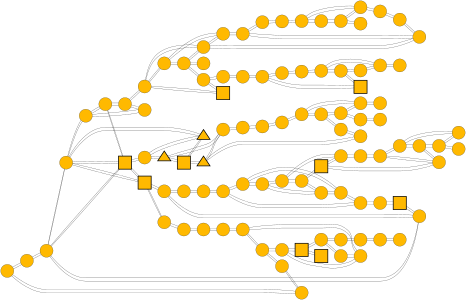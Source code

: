 graph G{
rankdir="LR";
size="10,2";
0 [shape="circle",label="",style=filled,fillcolor="#ffb900",penwidth="1",fixedsize=true,width="1",height="1"];
1 [shape="circle",label="",style=filled,fillcolor="#ffb900",penwidth="1",fixedsize=true,width="1",height="1"];
2 [shape="circle",label="",style=filled,fillcolor="#ffb900",penwidth="1",fixedsize=true,width="1",height="1"];
3 [shape="circle",label="",style=filled,fillcolor="#ffb900",penwidth="1",fixedsize=true,width="1",height="1"];
4 [shape="circle",label="",style=filled,fillcolor="#ffb900",penwidth="1",fixedsize=true,width="1",height="1"];
5 [shape="circle",label="",style=filled,fillcolor="#ffb900",penwidth="1",fixedsize=true,width="1",height="1"];
6 [shape="square",label="",style=filled,fillcolor="#ffb900",penwidth="4",fixedsize=true,width="1",height="1"];
7 [shape="circle",label="",style=filled,fillcolor="#ffb900",penwidth="1",fixedsize=true,width="1",height="1"];
8 [shape="circle",label="",style=filled,fillcolor="#ffb900",penwidth="1",fixedsize=true,width="1",height="1"];
9 [shape="circle",label="",style=filled,fillcolor="#ffb900",penwidth="1",fixedsize=true,width="1",height="1"];
10 [shape="circle",label="",style=filled,fillcolor="#ffb900",penwidth="1",fixedsize=true,width="1",height="1"];
11 [shape="circle",label="",style=filled,fillcolor="#ffb900",penwidth="1",fixedsize=true,width="1",height="1"];
12 [shape="circle",label="",style=filled,fillcolor="#ffb900",penwidth="1",fixedsize=true,width="1",height="1"];
13 [shape="circle",label="",style=filled,fillcolor="#ffb900",penwidth="1",fixedsize=true,width="1",height="1"];
14 [shape="circle",label="",style=filled,fillcolor="#ffb900",penwidth="1",fixedsize=true,width="1",height="1"];
15 [shape="circle",label="",style=filled,fillcolor="#ffb900",penwidth="1",fixedsize=true,width="1",height="1"];
16 [shape="circle",label="",style=filled,fillcolor="#ffb900",penwidth="1",fixedsize=true,width="1",height="1"];
17 [shape="circle",label="",style=filled,fillcolor="#ffb900",penwidth="1",fixedsize=true,width="1",height="1"];
18 [shape="circle",label="",style=filled,fillcolor="#ffb900",penwidth="1",fixedsize=true,width="1",height="1"];
19 [shape="circle",label="",style=filled,fillcolor="#ffb900",penwidth="1",fixedsize=true,width="1",height="1"];
20 [shape="circle",label="",style=filled,fillcolor="#ffb900",penwidth="1",fixedsize=true,width="1",height="1"];
21 [shape="circle",label="",style=filled,fillcolor="#ffb900",penwidth="1",fixedsize=true,width="1",height="1"];
22 [shape="circle",label="",style=filled,fillcolor="#ffb900",penwidth="1",fixedsize=true,width="1",height="1"];
23 [shape="circle",label="",style=filled,fillcolor="#ffb900",penwidth="1",fixedsize=true,width="1",height="1"];
24 [shape="circle",label="",style=filled,fillcolor="#ffb900",penwidth="1",fixedsize=true,width="1",height="1"];
25 [shape="circle",label="",style=filled,fillcolor="#ffb900",penwidth="1",fixedsize=true,width="1",height="1"];
26 [shape="square",label="",style=filled,fillcolor="#ffb900",penwidth="4",fixedsize=true,width="1",height="1"];
27 [shape="circle",label="",style=filled,fillcolor="#ffb900",penwidth="1",fixedsize=true,width="1",height="1"];
28 [shape="circle",label="",style=filled,fillcolor="#ffb900",penwidth="1",fixedsize=true,width="1",height="1"];
29 [shape="circle",label="",style=filled,fillcolor="#ffb900",penwidth="1",fixedsize=true,width="1",height="1"];
30 [shape="circle",label="",style=filled,fillcolor="#ffb900",penwidth="1",fixedsize=true,width="1",height="1"];
31 [shape="square",label="",style=filled,fillcolor="#ffb900",penwidth="4",fixedsize=true,width="1",height="1"];
32 [shape="circle",label="",style=filled,fillcolor="#ffb900",penwidth="1",fixedsize=true,width="1",height="1"];
33 [shape="triangle",label="",style=filled,fillcolor="#ffb900",penwidth="4",fixedsize=true,width="1",height="1"];
34 [shape="circle",label="",style=filled,fillcolor="#ffb900",penwidth="1",fixedsize=true,width="1",height="1"];
35 [shape="circle",label="",style=filled,fillcolor="#ffb900",penwidth="1",fixedsize=true,width="1",height="1"];
36 [shape="circle",label="",style=filled,fillcolor="#ffb900",penwidth="1",fixedsize=true,width="1",height="1"];
37 [shape="triangle",label="",style=filled,fillcolor="#ffb900",penwidth="4",fixedsize=true,width="1",height="1"];
38 [shape="circle",label="",style=filled,fillcolor="#ffb900",penwidth="1",fixedsize=true,width="1",height="1"];
39 [shape="square",label="",style=filled,fillcolor="#ffb900",penwidth="4",fixedsize=true,width="1",height="1"];
40 [shape="circle",label="",style=filled,fillcolor="#ffb900",penwidth="1",fixedsize=true,width="1",height="1"];
41 [shape="circle",label="",style=filled,fillcolor="#ffb900",penwidth="1",fixedsize=true,width="1",height="1"];
42 [shape="circle",label="",style=filled,fillcolor="#ffb900",penwidth="1",fixedsize=true,width="1",height="1"];
43 [shape="square",label="",style=filled,fillcolor="#ffb900",penwidth="4",fixedsize=true,width="1",height="1"];
44 [shape="circle",label="",style=filled,fillcolor="#ffb900",penwidth="1",fixedsize=true,width="1",height="1"];
45 [shape="circle",label="",style=filled,fillcolor="#ffb900",penwidth="1",fixedsize=true,width="1",height="1"];
46 [shape="circle",label="",style=filled,fillcolor="#ffb900",penwidth="1",fixedsize=true,width="1",height="1"];
47 [shape="circle",label="",style=filled,fillcolor="#ffb900",penwidth="1",fixedsize=true,width="1",height="1"];
48 [shape="circle",label="",style=filled,fillcolor="#ffb900",penwidth="1",fixedsize=true,width="1",height="1"];
49 [shape="circle",label="",style=filled,fillcolor="#ffb900",penwidth="1",fixedsize=true,width="1",height="1"];
50 [shape="circle",label="",style=filled,fillcolor="#ffb900",penwidth="1",fixedsize=true,width="1",height="1"];
51 [shape="circle",label="",style=filled,fillcolor="#ffb900",penwidth="1",fixedsize=true,width="1",height="1"];
52 [shape="circle",label="",style=filled,fillcolor="#ffb900",penwidth="1",fixedsize=true,width="1",height="1"];
53 [shape="circle",label="",style=filled,fillcolor="#ffb900",penwidth="1",fixedsize=true,width="1",height="1"];
54 [shape="circle",label="",style=filled,fillcolor="#ffb900",penwidth="1",fixedsize=true,width="1",height="1"];
55 [shape="circle",label="",style=filled,fillcolor="#ffb900",penwidth="1",fixedsize=true,width="1",height="1"];
56 [shape="circle",label="",style=filled,fillcolor="#ffb900",penwidth="1",fixedsize=true,width="1",height="1"];
57 [shape="circle",label="",style=filled,fillcolor="#ffb900",penwidth="1",fixedsize=true,width="1",height="1"];
58 [shape="circle",label="",style=filled,fillcolor="#ffb900",penwidth="1",fixedsize=true,width="1",height="1"];
59 [shape="circle",label="",style=filled,fillcolor="#ffb900",penwidth="1",fixedsize=true,width="1",height="1"];
60 [shape="circle",label="",style=filled,fillcolor="#ffb900",penwidth="1",fixedsize=true,width="1",height="1"];
61 [shape="circle",label="",style=filled,fillcolor="#ffb900",penwidth="1",fixedsize=true,width="1",height="1"];
62 [shape="square",label="",style=filled,fillcolor="#ffb900",penwidth="4",fixedsize=true,width="1",height="1"];
63 [shape="circle",label="",style=filled,fillcolor="#ffb900",penwidth="1",fixedsize=true,width="1",height="1"];
64 [shape="circle",label="",style=filled,fillcolor="#ffb900",penwidth="1",fixedsize=true,width="1",height="1"];
65 [shape="circle",label="",style=filled,fillcolor="#ffb900",penwidth="1",fixedsize=true,width="1",height="1"];
66 [shape="circle",label="",style=filled,fillcolor="#ffb900",penwidth="1",fixedsize=true,width="1",height="1"];
67 [shape="circle",label="",style=filled,fillcolor="#ffb900",penwidth="1",fixedsize=true,width="1",height="1"];
68 [shape="circle",label="",style=filled,fillcolor="#ffb900",penwidth="1",fixedsize=true,width="1",height="1"];
69 [shape="circle",label="",style=filled,fillcolor="#ffb900",penwidth="1",fixedsize=true,width="1",height="1"];
70 [shape="circle",label="",style=filled,fillcolor="#ffb900",penwidth="1",fixedsize=true,width="1",height="1"];
71 [shape="circle",label="",style=filled,fillcolor="#ffb900",penwidth="1",fixedsize=true,width="1",height="1"];
72 [shape="circle",label="",style=filled,fillcolor="#ffb900",penwidth="1",fixedsize=true,width="1",height="1"];
73 [shape="circle",label="",style=filled,fillcolor="#ffb900",penwidth="1",fixedsize=true,width="1",height="1"];
74 [shape="circle",label="",style=filled,fillcolor="#ffb900",penwidth="1",fixedsize=true,width="1",height="1"];
75 [shape="circle",label="",style=filled,fillcolor="#ffb900",penwidth="1",fixedsize=true,width="1",height="1"];
76 [shape="circle",label="",style=filled,fillcolor="#ffb900",penwidth="1",fixedsize=true,width="1",height="1"];
77 [shape="circle",label="",style=filled,fillcolor="#ffb900",penwidth="1",fixedsize=true,width="1",height="1"];
78 [shape="circle",label="",style=filled,fillcolor="#ffb900",penwidth="1",fixedsize=true,width="1",height="1"];
79 [shape="circle",label="",style=filled,fillcolor="#ffb900",penwidth="1",fixedsize=true,width="1",height="1"];
80 [shape="circle",label="",style=filled,fillcolor="#ffb900",penwidth="1",fixedsize=true,width="1",height="1"];
81 [shape="circle",label="",style=filled,fillcolor="#ffb900",penwidth="1",fixedsize=true,width="1",height="1"];
82 [shape="circle",label="",style=filled,fillcolor="#ffb900",penwidth="1",fixedsize=true,width="1",height="1"];
83 [shape="square",label="",style=filled,fillcolor="#ffb900",penwidth="4",fixedsize=true,width="1",height="1"];
84 [shape="circle",label="",style=filled,fillcolor="#ffb900",penwidth="1",fixedsize=true,width="1",height="1"];
85 [shape="triangle",label="",style=filled,fillcolor="#ffb900",penwidth="4",fixedsize=true,width="1",height="1"];
86 [shape="circle",label="",style=filled,fillcolor="#ffb900",penwidth="1",fixedsize=true,width="1",height="1"];
87 [shape="circle",label="",style=filled,fillcolor="#ffb900",penwidth="1",fixedsize=true,width="1",height="1"];
88 [shape="square",label="",style=filled,fillcolor="#ffb900",penwidth="4",fixedsize=true,width="1",height="1"];
89 [shape="circle",label="",style=filled,fillcolor="#ffb900",penwidth="1",fixedsize=true,width="1",height="1"];
90 [shape="circle",label="",style=filled,fillcolor="#ffb900",penwidth="1",fixedsize=true,width="1",height="1"];
91 [shape="circle",label="",style=filled,fillcolor="#ffb900",penwidth="1",fixedsize=true,width="1",height="1"];
92 [shape="circle",label="",style=filled,fillcolor="#ffb900",penwidth="1",fixedsize=true,width="1",height="1"];
93 [shape="square",label="",style=filled,fillcolor="#ffb900",penwidth="4",fixedsize=true,width="1",height="1"];
94 [shape="circle",label="",style=filled,fillcolor="#ffb900",penwidth="1",fixedsize=true,width="1",height="1"];
95 [shape="circle",label="",style=filled,fillcolor="#ffb900",penwidth="1",fixedsize=true,width="1",height="1"];
96 [shape="circle",label="",style=filled,fillcolor="#ffb900",penwidth="1",fixedsize=true,width="1",height="1"];
97 [shape="circle",label="",style=filled,fillcolor="#ffb900",penwidth="1",fixedsize=true,width="1",height="1"];
98 [shape="circle",label="",style=filled,fillcolor="#ffb900",penwidth="1",fixedsize=true,width="1",height="1"];
99 [shape="circle",label="",style=filled,fillcolor="#ffb900",penwidth="1",fixedsize=true,width="1",height="1"];
0 -- 86[dir="none",color="black",penwidth="1"];
0 -- 32[dir="none",color="black",penwidth="1"];
1 -- 12[dir="none",color="black",penwidth="1"];
1 -- 38[dir="none",color="black",penwidth="1"];
1 -- 58[dir="none",color="black",penwidth="1"];
2 -- 72[dir="none",color="black",penwidth="1"];
2 -- 62[dir="none",color="black",penwidth="1"];
2 -- 90[dir="none",color="black",penwidth="1"];
3 -- 84[dir="none",color="black",penwidth="1"];
3 -- 49[dir="none",color="black",penwidth="1"];
3 -- 14[dir="none",color="black",penwidth="1"];
4 -- 84[dir="none",color="black",penwidth="1"];
5 -- 89[dir="none",color="black",penwidth="1"];
5 -- 34[dir="none",color="black",penwidth="1"];
6 -- 70[dir="none",color="black",penwidth="1"];
6 -- 55[dir="none",color="black",penwidth="1"];
7 -- 72[dir="none",color="black",penwidth="1"];
7 -- 90[dir="none",color="black",penwidth="1"];
8 -- 97[dir="none",color="black",penwidth="1"];
9 -- 23[dir="none",color="black",penwidth="1"];
9 -- 99[dir="none",color="black",penwidth="1"];
9 -- 45[dir="none",color="black",penwidth="1"];
10 -- 69[dir="none",color="black",penwidth="1"];
10 -- 17[dir="none",color="black",penwidth="1"];
11 -- 23[dir="none",color="black",penwidth="1"];
11 -- 66[dir="none",color="black",penwidth="1"];
11 -- 99[dir="none",color="black",penwidth="1"];
12 -- 1[dir="none",color="black",penwidth="1"];
12 -- 87[dir="none",color="black",penwidth="1"];
13 -- 16[dir="none",color="black",penwidth="1"];
13 -- 18[dir="none",color="black",penwidth="1"];
13 -- 44[dir="none",color="black",penwidth="1"];
14 -- 53[dir="none",color="black",penwidth="1"];
14 -- 21[dir="none",color="black",penwidth="1"];
14 -- 3[dir="none",color="black",penwidth="1"];
15 -- 32[dir="none",color="black",penwidth="1"];
15 -- 62[dir="none",color="black",penwidth="1"];
15 -- 68[dir="none",color="black",penwidth="1"];
15 -- 55[dir="none",color="black",penwidth="1"];
16 -- 30[dir="none",color="black",penwidth="1"];
16 -- 65[dir="none",color="black",penwidth="1"];
16 -- 13[dir="none",color="black",penwidth="1"];
17 -- 10[dir="none",color="black",penwidth="1"];
17 -- 38[dir="none",color="black",penwidth="1"];
18 -- 13[dir="none",color="black",penwidth="1"];
18 -- 31[dir="none",color="black",penwidth="1"];
18 -- 24[dir="none",color="black",penwidth="1"];
19 -- 73[dir="none",color="black",penwidth="1"];
19 -- 30[dir="none",color="black",penwidth="1"];
19 -- 65[dir="none",color="black",penwidth="1"];
20 -- 71[dir="none",color="black",penwidth="1"];
20 -- 21[dir="none",color="black",penwidth="1"];
21 -- 20[dir="none",color="black",penwidth="1"];
21 -- 84[dir="none",color="black",penwidth="1"];
21 -- 14[dir="none",color="black",penwidth="1"];
22 -- 58[dir="none",color="black",penwidth="1"];
22 -- 98[dir="none",color="black",penwidth="1"];
22 -- 36[dir="none",color="black",penwidth="1"];
23 -- 9[dir="none",color="black",penwidth="1"];
23 -- 42[dir="none",color="black",penwidth="1"];
23 -- 11[dir="none",color="black",penwidth="1"];
24 -- 18[dir="none",color="black",penwidth="1"];
24 -- 45[dir="none",color="black",penwidth="1"];
25 -- 56[dir="none",color="black",penwidth="1"];
25 -- 86[dir="none",color="black",penwidth="1"];
26 -- 85[dir="none",color="black",penwidth="1"];
26 -- 37[dir="none",color="black",penwidth="1"];
26 -- 33[dir="none",color="black",penwidth="1"];
27 -- 39[dir="none",color="black",penwidth="1"];
27 -- 74[dir="none",color="black",penwidth="1"];
27 -- 56[dir="none",color="black",penwidth="1"];
28 -- 49[dir="none",color="black",penwidth="1"];
29 -- 78[dir="none",color="black",penwidth="1"];
29 -- 39[dir="none",color="black",penwidth="1"];
29 -- 50[dir="none",color="black",penwidth="1"];
30 -- 60[dir="none",color="black",penwidth="1"];
30 -- 19[dir="none",color="black",penwidth="1"];
30 -- 16[dir="none",color="black",penwidth="1"];
31 -- 18[dir="none",color="black",penwidth="1"];
31 -- 42[dir="none",color="black",penwidth="1"];
31 -- 44[dir="none",color="black",penwidth="1"];
32 -- 0[dir="none",color="black",penwidth="1"];
32 -- 15[dir="none",color="black",penwidth="1"];
33 -- 26[dir="none",color="black",penwidth="1"];
33 -- 47[dir="none",color="black",penwidth="1"];
33 -- 46[dir="none",color="black",penwidth="1"];
34 -- 5[dir="none",color="black",penwidth="1"];
34 -- 69[dir="none",color="black",penwidth="1"];
34 -- 87[dir="none",color="black",penwidth="1"];
35 -- 61[dir="none",color="black",penwidth="1"];
35 -- 63[dir="none",color="black",penwidth="1"];
36 -- 48[dir="none",color="black",penwidth="1"];
36 -- 72[dir="none",color="black",penwidth="1"];
36 -- 22[dir="none",color="black",penwidth="1"];
36 -- 83[dir="none",color="black",penwidth="1"];
37 -- 81[dir="none",color="black",penwidth="1"];
37 -- 26[dir="none",color="black",penwidth="1"];
37 -- 47[dir="none",color="black",penwidth="1"];
38 -- 17[dir="none",color="black",penwidth="1"];
38 -- 48[dir="none",color="black",penwidth="1"];
38 -- 1[dir="none",color="black",penwidth="1"];
39 -- 88[dir="none",color="black",penwidth="1"];
39 -- 27[dir="none",color="black",penwidth="1"];
39 -- 29[dir="none",color="black",penwidth="1"];
40 -- 98[dir="none",color="black",penwidth="1"];
41 -- 80[dir="none",color="black",penwidth="1"];
41 -- 64[dir="none",color="black",penwidth="1"];
42 -- 31[dir="none",color="black",penwidth="1"];
42 -- 23[dir="none",color="black",penwidth="1"];
42 -- 45[dir="none",color="black",penwidth="1"];
43 -- 62[dir="none",color="black",penwidth="1"];
43 -- 68[dir="none",color="black",penwidth="1"];
43 -- 51[dir="none",color="black",penwidth="1"];
43 -- 96[dir="none",color="black",penwidth="1"];
44 -- 65[dir="none",color="black",penwidth="1"];
44 -- 13[dir="none",color="black",penwidth="1"];
44 -- 31[dir="none",color="black",penwidth="1"];
45 -- 9[dir="none",color="black",penwidth="1"];
45 -- 42[dir="none",color="black",penwidth="1"];
45 -- 24[dir="none",color="black",penwidth="1"];
46 -- 53[dir="none",color="black",penwidth="1"];
46 -- 33[dir="none",color="black",penwidth="1"];
47 -- 94[dir="none",color="black",penwidth="1"];
47 -- 37[dir="none",color="black",penwidth="1"];
47 -- 33[dir="none",color="black",penwidth="1"];
48 -- 38[dir="none",color="black",penwidth="1"];
48 -- 58[dir="none",color="black",penwidth="1"];
48 -- 98[dir="none",color="black",penwidth="1"];
48 -- 36[dir="none",color="black",penwidth="1"];
49 -- 3[dir="none",color="black",penwidth="1"];
49 -- 28[dir="none",color="black",penwidth="1"];
50 -- 74[dir="none",color="black",penwidth="1"];
50 -- 29[dir="none",color="black",penwidth="1"];
51 -- 57[dir="none",color="black",penwidth="1"];
51 -- 55[dir="none",color="black",penwidth="1"];
51 -- 43[dir="none",color="black",penwidth="1"];
52 -- 74[dir="none",color="black",penwidth="1"];
52 -- 56[dir="none",color="black",penwidth="1"];
52 -- 92[dir="none",color="black",penwidth="1"];
53 -- 46[dir="none",color="black",penwidth="1"];
53 -- 14[dir="none",color="black",penwidth="1"];
54 -- 82[dir="none",color="black",penwidth="1"];
54 -- 95[dir="none",color="black",penwidth="1"];
55 -- 15[dir="none",color="black",penwidth="1"];
55 -- 6[dir="none",color="black",penwidth="1"];
55 -- 51[dir="none",color="black",penwidth="1"];
56 -- 27[dir="none",color="black",penwidth="1"];
56 -- 52[dir="none",color="black",penwidth="1"];
56 -- 25[dir="none",color="black",penwidth="1"];
57 -- 76[dir="none",color="black",penwidth="1"];
57 -- 51[dir="none",color="black",penwidth="1"];
58 -- 48[dir="none",color="black",penwidth="1"];
58 -- 22[dir="none",color="black",penwidth="1"];
58 -- 1[dir="none",color="black",penwidth="1"];
59 -- 91[dir="none",color="black",penwidth="1"];
59 -- 93[dir="none",color="black",penwidth="1"];
59 -- 67[dir="none",color="black",penwidth="1"];
60 -- 76[dir="none",color="black",penwidth="1"];
60 -- 73[dir="none",color="black",penwidth="1"];
60 -- 30[dir="none",color="black",penwidth="1"];
61 -- 91[dir="none",color="black",penwidth="1"];
61 -- 35[dir="none",color="black",penwidth="1"];
62 -- 15[dir="none",color="black",penwidth="1"];
62 -- 2[dir="none",color="black",penwidth="1"];
62 -- 81[dir="none",color="black",penwidth="1"];
62 -- 68[dir="none",color="black",penwidth="1"];
62 -- 43[dir="none",color="black",penwidth="1"];
63 -- 93[dir="none",color="black",penwidth="1"];
63 -- 82[dir="none",color="black",penwidth="1"];
63 -- 35[dir="none",color="black",penwidth="1"];
64 -- 41[dir="none",color="black",penwidth="1"];
65 -- 19[dir="none",color="black",penwidth="1"];
65 -- 16[dir="none",color="black",penwidth="1"];
65 -- 44[dir="none",color="black",penwidth="1"];
66 -- 11[dir="none",color="black",penwidth="1"];
67 -- 97[dir="none",color="black",penwidth="1"];
67 -- 59[dir="none",color="black",penwidth="1"];
68 -- 15[dir="none",color="black",penwidth="1"];
68 -- 62[dir="none",color="black",penwidth="1"];
68 -- 85[dir="none",color="black",penwidth="1"];
68 -- 43[dir="none",color="black",penwidth="1"];
68 -- 90[dir="none",color="black",penwidth="1"];
69 -- 89[dir="none",color="black",penwidth="1"];
69 -- 34[dir="none",color="black",penwidth="1"];
69 -- 10[dir="none",color="black",penwidth="1"];
70 -- 6[dir="none",color="black",penwidth="1"];
70 -- 73[dir="none",color="black",penwidth="1"];
71 -- 94[dir="none",color="black",penwidth="1"];
71 -- 20[dir="none",color="black",penwidth="1"];
72 -- 36[dir="none",color="black",penwidth="1"];
72 -- 7[dir="none",color="black",penwidth="1"];
72 -- 2[dir="none",color="black",penwidth="1"];
73 -- 70[dir="none",color="black",penwidth="1"];
73 -- 60[dir="none",color="black",penwidth="1"];
73 -- 19[dir="none",color="black",penwidth="1"];
74 -- 50[dir="none",color="black",penwidth="1"];
74 -- 27[dir="none",color="black",penwidth="1"];
74 -- 52[dir="none",color="black",penwidth="1"];
75 -- 96[dir="none",color="black",penwidth="1"];
75 -- 77[dir="none",color="black",penwidth="1"];
76 -- 57[dir="none",color="black",penwidth="1"];
76 -- 60[dir="none",color="black",penwidth="1"];
77 -- 92[dir="none",color="black",penwidth="1"];
77 -- 75[dir="none",color="black",penwidth="1"];
78 -- 80[dir="none",color="black",penwidth="1"];
78 -- 29[dir="none",color="black",penwidth="1"];
79 -- 89[dir="none",color="black",penwidth="1"];
80 -- 78[dir="none",color="black",penwidth="1"];
80 -- 41[dir="none",color="black",penwidth="1"];
81 -- 62[dir="none",color="black",penwidth="1"];
81 -- 85[dir="none",color="black",penwidth="1"];
81 -- 37[dir="none",color="black",penwidth="1"];
82 -- 63[dir="none",color="black",penwidth="1"];
82 -- 54[dir="none",color="black",penwidth="1"];
83 -- 36[dir="none",color="black",penwidth="1"];
83 -- 95[dir="none",color="black",penwidth="1"];
84 -- 21[dir="none",color="black",penwidth="1"];
84 -- 3[dir="none",color="black",penwidth="1"];
84 -- 4[dir="none",color="black",penwidth="1"];
85 -- 81[dir="none",color="black",penwidth="1"];
85 -- 26[dir="none",color="black",penwidth="1"];
85 -- 68[dir="none",color="black",penwidth="1"];
86 -- 25[dir="none",color="black",penwidth="1"];
86 -- 0[dir="none",color="black",penwidth="1"];
87 -- 34[dir="none",color="black",penwidth="1"];
87 -- 12[dir="none",color="black",penwidth="1"];
88 -- 39[dir="none",color="black",penwidth="1"];
89 -- 79[dir="none",color="black",penwidth="1"];
89 -- 5[dir="none",color="black",penwidth="1"];
89 -- 69[dir="none",color="black",penwidth="1"];
90 -- 7[dir="none",color="black",penwidth="1"];
90 -- 2[dir="none",color="black",penwidth="1"];
90 -- 68[dir="none",color="black",penwidth="1"];
91 -- 97[dir="none",color="black",penwidth="1"];
91 -- 59[dir="none",color="black",penwidth="1"];
91 -- 61[dir="none",color="black",penwidth="1"];
92 -- 52[dir="none",color="black",penwidth="1"];
92 -- 77[dir="none",color="black",penwidth="1"];
93 -- 59[dir="none",color="black",penwidth="1"];
93 -- 63[dir="none",color="black",penwidth="1"];
94 -- 47[dir="none",color="black",penwidth="1"];
94 -- 71[dir="none",color="black",penwidth="1"];
95 -- 54[dir="none",color="black",penwidth="1"];
95 -- 98[dir="none",color="black",penwidth="1"];
95 -- 83[dir="none",color="black",penwidth="1"];
96 -- 43[dir="none",color="black",penwidth="1"];
96 -- 75[dir="none",color="black",penwidth="1"];
97 -- 91[dir="none",color="black",penwidth="1"];
97 -- 67[dir="none",color="black",penwidth="1"];
97 -- 8[dir="none",color="black",penwidth="1"];
98 -- 48[dir="none",color="black",penwidth="1"];
98 -- 95[dir="none",color="black",penwidth="1"];
98 -- 22[dir="none",color="black",penwidth="1"];
98 -- 40[dir="none",color="black",penwidth="1"];
99 -- 9[dir="none",color="black",penwidth="1"];
99 -- 11[dir="none",color="black",penwidth="1"];
}